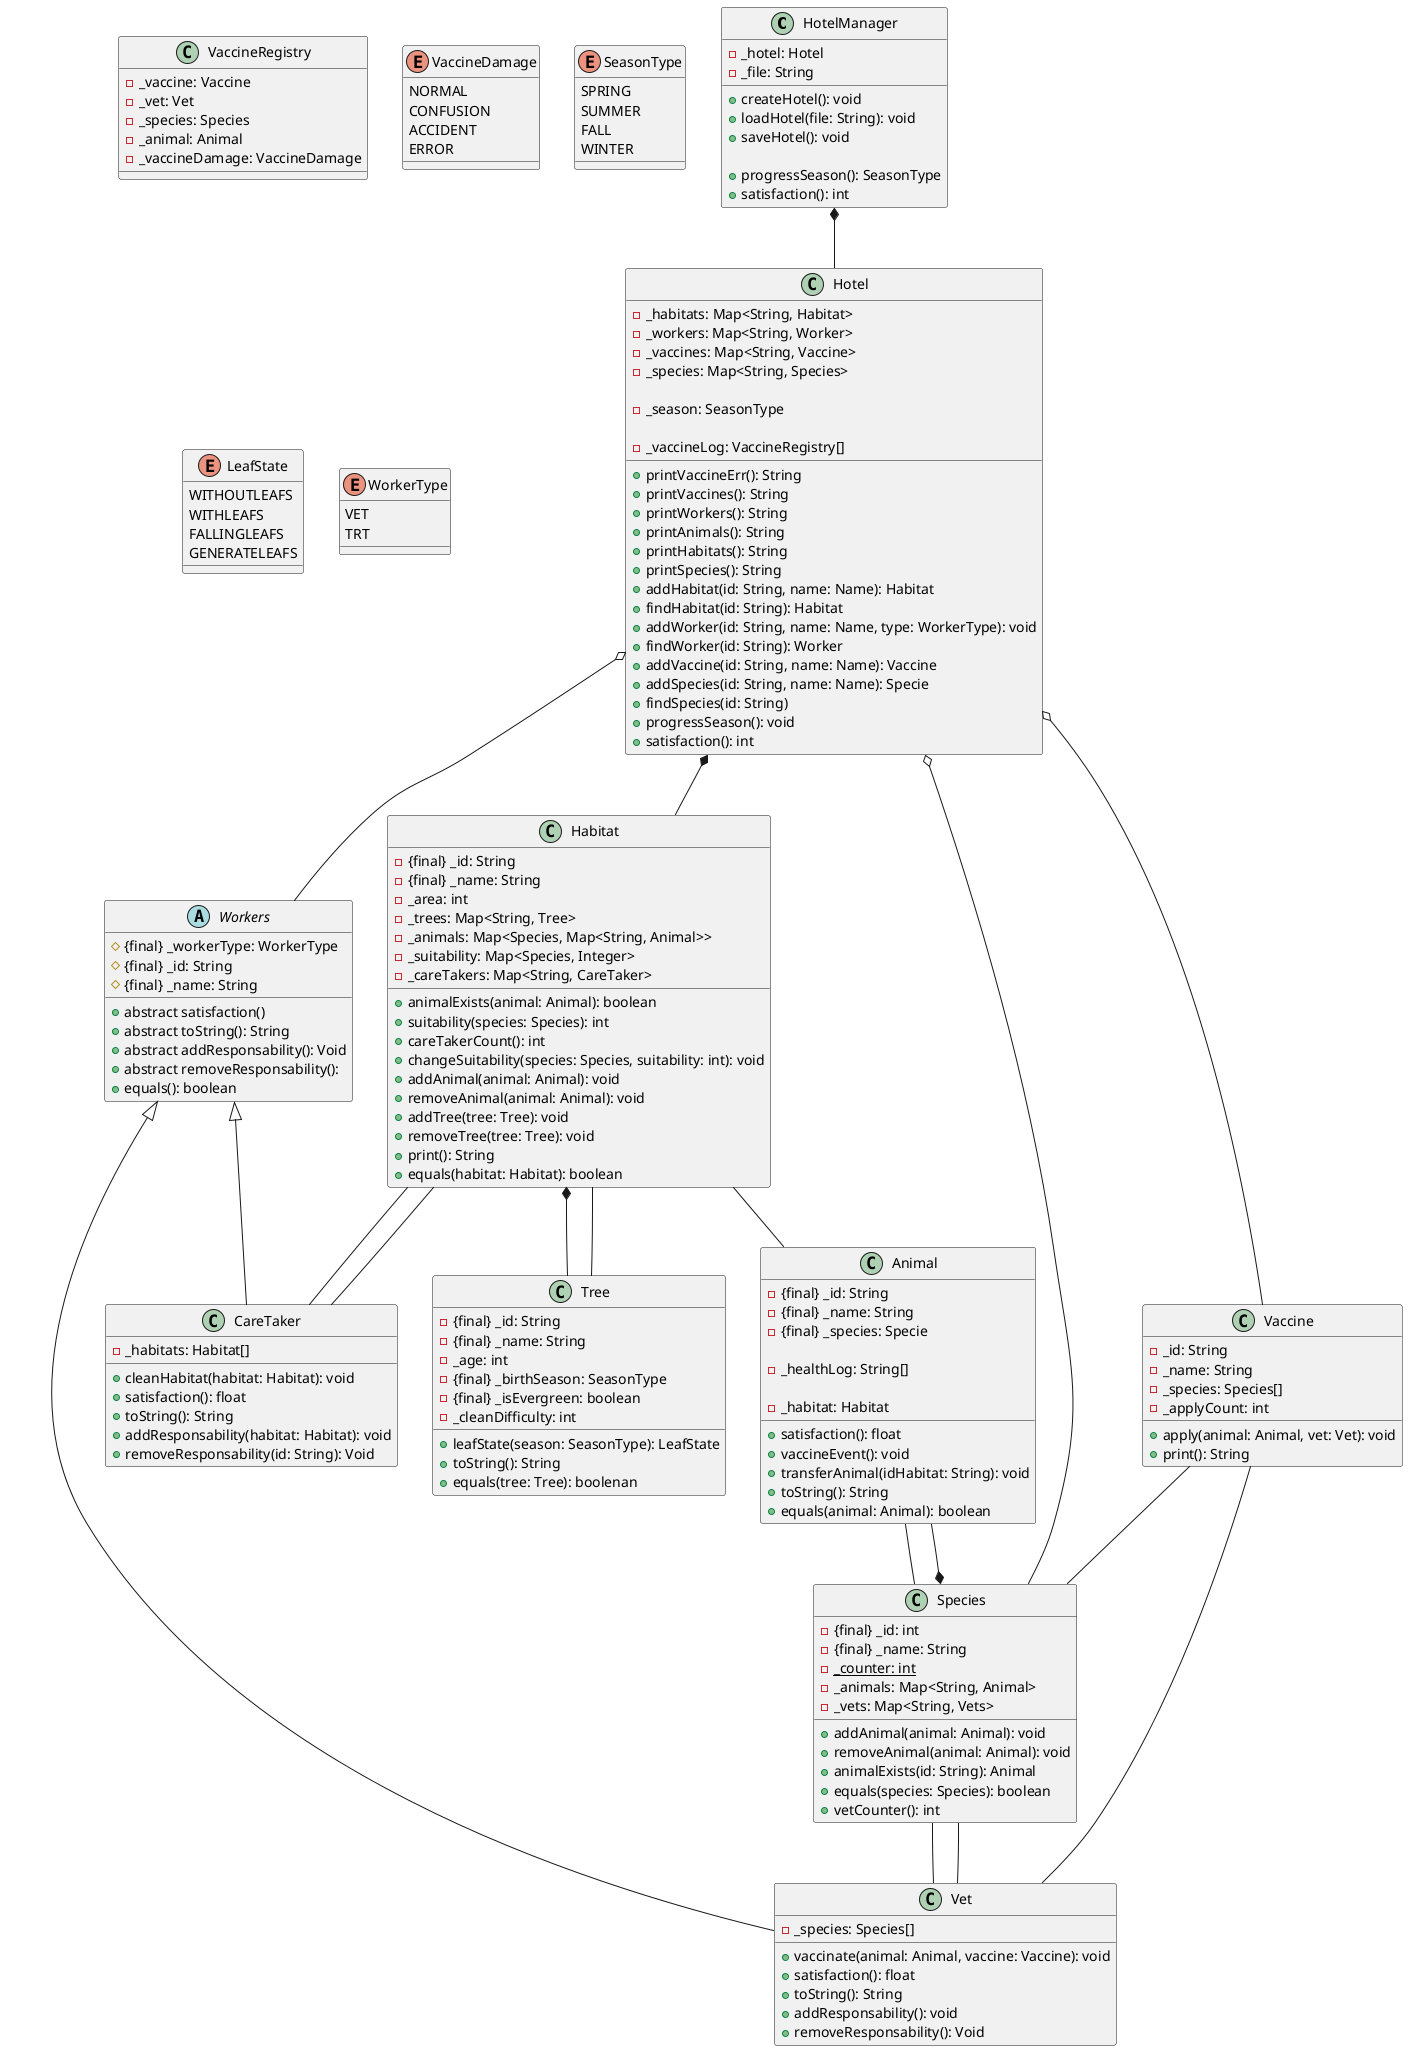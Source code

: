 @startuml VetHotel

' + -> public
' - -> private
' # -> protected
' ~ -> package
' {static} -> shared added as a prefix
' {final} -> constant added as prefix
' *-- -> composition full tilted square
' o-- -> agregation empty tilter square
' -- -> association line
' ..> -> dependency dotted line

class HotelManager{
    - _hotel: Hotel
    - _file: String

    ' Hotel management
    + createHotel(): void
    + loadHotel(file: String): void
    + saveHotel(): void

    ' These commands are repeated here, due to belonging to main menu
    + progressSeason(): SeasonType
    + satisfaction(): int
}

class Hotel{
    - _habitats: Map<String, Habitat>
    - _workers: Map<String, Worker>
    - _vaccines: Map<String, Vaccine>
    - _species: Map<String, Species>

    ' Check how to notify tree listeners.
    - _season: SeasonType

    - _vaccineLog: VaccineRegistry[]
    + printVaccineErr(): String
    + printVaccines(): String
    + printWorkers(): String
    + printAnimals(): String
    + printHabitats(): String
    + printSpecies(): String
    + addHabitat(id: String, name: Name): Habitat
    + findHabitat(id: String): Habitat
    + addWorker(id: String, name: Name, type: WorkerType): void
    + findWorker(id: String): Worker
    + addVaccine(id: String, name: Name): Vaccine
    + addSpecies(id: String, name: Name): Specie
    + findSpecies(id: String)

    ' Species have animals... should species have addAnimal() or here?
    
    + progressSeason(): void
    + satisfaction(): int
}

class Habitat{
    - {final} _id: String
    - {final} _name: String
    - _area: int
    - _trees: Map<String, Tree>
    - _animals: Map<Species, Map<String, Animal>>
    - _suitability: Map<Species, Integer>
    - _careTakers: Map<String, CareTaker>

    + animalExists(animal: Animal): boolean
    + suitability(species: Species): int
    + careTakerCount(): int
    + changeSuitability(species: Species, suitability: int): void
    + addAnimal(animal: Animal): void
    + removeAnimal(animal: Animal): void
    + addTree(tree: Tree): void
    + removeTree(tree: Tree): void
    + print(): String
    + equals(habitat: Habitat): boolean
}

class Species{
    - {final} _id: int
    - {final} _name: String
    - {static} _counter: int
    - _animals: Map<String, Animal>
    - _vets: Map<String, Vets>
    + addAnimal(animal: Animal): void
    + removeAnimal(animal: Animal): void
    + animalExists(id: String): Animal
    + equals(species: Species): boolean
    + vetCounter(): int
}

class Animal{
    - {final} _id: String
    - {final} _name: String
    - {final} _species: Specie

    ' Should we have a healthlog here that saves the VaccineDamage?
    ' Or should we just use the VaccineRegistry in Hotel and
    ' filter for the specific animal?
    - _healthLog: String[]

    - _habitat: Habitat
    + satisfaction(): float
    + vaccineEvent(): void
    + transferAnimal(idHabitat: String): void
    + toString(): String
    + equals(animal: Animal): boolean
}

Class Tree{
    - {final} _id: String
    - {final} _name: String
    - _age: int
    - {final} _birthSeason: SeasonType
    - {final} _isEvergreen: boolean
    - _cleanDifficulty: int
    + leafState(season: SeasonType): LeafState
    + toString(): String
    + equals(tree: Tree): boolenan
}

abstract class Workers{
    # {final} _workerType: WorkerType
    # {final} _id: String
    # {final} _name: String
    + abstract satisfaction()
    + abstract toString(): String
    + abstract addResponsability(): Void
    + abstract removeResponsability(): 
    + equals(): boolean
}

class CareTaker extends Workers{
    - _habitats: Habitat[]
    + cleanHabitat(habitat: Habitat): void
    + satisfaction(): float
    + toString(): String
    + addResponsability(habitat: Habitat): void
    + removeResponsability(id: String): Void
}

class Vet extends Workers{
    - _species: Species[]
    + vaccinate(animal: Animal, vaccine: Vaccine): void
    + satisfaction(): float
    + toString(): String
    + addResponsability(): void
    + removeResponsability(): Void
}

Class Vaccine {
    - _id: String
    - _name: String
    - _species: Species[]
    - _applyCount: int
    + apply(animal: Animal, vet: Vet): void
    + print(): String
}

Class VaccineRegistry{
    - _vaccine: Vaccine
    - _vet: Vet
    - _species: Species
    - _animal: Animal
    - _vaccineDamage: VaccineDamage
}


enum VaccineDamage {
    NORMAL
    CONFUSION
    ACCIDENT
    ERROR
}

enum SeasonType {
    SPRING
    SUMMER
    FALL
    WINTER
}

enum LeafState {
    WITHOUTLEAFS
    WITHLEAFS
    FALLINGLEAFS
    GENERATELEAFS
}

enum WorkerType {
    VET
    TRT
}

' Relationships
HotelManager *-- Hotel

Hotel *--  Habitat
Hotel o-- Workers
Hotel o-- Vaccine
Hotel o-- Species

Habitat *-- Tree
Habitat -- Animal
Habitat -- CareTaker

Species *-- Animal
Species -- Vet

Animal -- Species

Tree -- Habitat

CareTaker -- Habitat

Vet -- Species

Vaccine -- Species
Vaccine -- Vet

' Vacinas podem existir sem existencia de um Vet? Devo guardar num singleton? por hotel
' A estação do ano é sempre a mesma sobre todos os Veterinarios no mundo? ou podemos ter varias? se não fica como singleton. por hotel
' Especies podem existir fora de um Vet? se sim devo guardar num singleton? para que possam ser utilizadas noutros vets sem ter de as registar denovo? por hotel.
@enduml